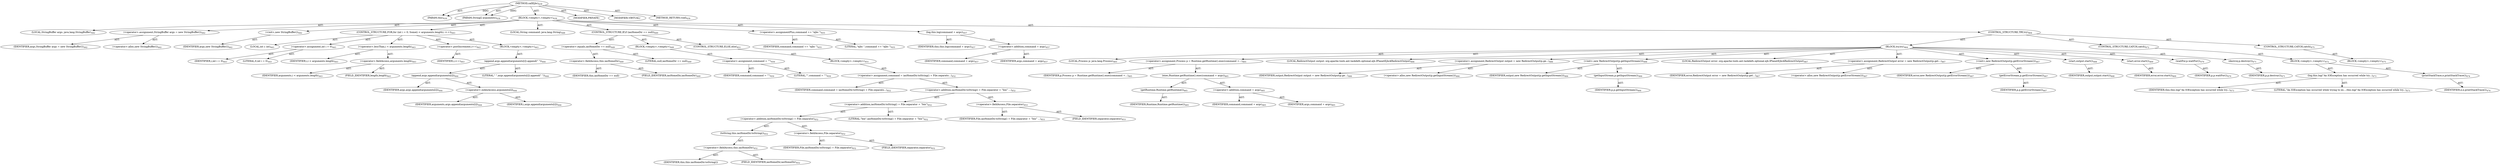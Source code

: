 digraph "callEjbc" {  
"111669149707" [label = <(METHOD,callEjbc)<SUB>439</SUB>> ]
"115964116996" [label = <(PARAM,this)<SUB>439</SUB>> ]
"115964117042" [label = <(PARAM,String[] arguments)<SUB>439</SUB>> ]
"25769803812" [label = <(BLOCK,&lt;empty&gt;,&lt;empty&gt;)<SUB>439</SUB>> ]
"94489280535" [label = <(LOCAL,StringBuffer args: java.lang.StringBuffer)<SUB>442</SUB>> ]
"30064771304" [label = <(&lt;operator&gt;.assignment,StringBuffer args = new StringBuffer())<SUB>442</SUB>> ]
"68719476953" [label = <(IDENTIFIER,args,StringBuffer args = new StringBuffer())<SUB>442</SUB>> ]
"30064771305" [label = <(&lt;operator&gt;.alloc,new StringBuffer())<SUB>442</SUB>> ]
"30064771306" [label = <(&lt;init&gt;,new StringBuffer())<SUB>442</SUB>> ]
"68719476954" [label = <(IDENTIFIER,args,new StringBuffer())<SUB>442</SUB>> ]
"47244640281" [label = <(CONTROL_STRUCTURE,FOR,for (int i = 0; Some(i &lt; arguments.length); i++))<SUB>443</SUB>> ]
"94489280536" [label = <(LOCAL,int i: int)<SUB>443</SUB>> ]
"30064771307" [label = <(&lt;operator&gt;.assignment,int i = 0)<SUB>443</SUB>> ]
"68719476955" [label = <(IDENTIFIER,i,int i = 0)<SUB>443</SUB>> ]
"90194313277" [label = <(LITERAL,0,int i = 0)<SUB>443</SUB>> ]
"30064771308" [label = <(&lt;operator&gt;.lessThan,i &lt; arguments.length)<SUB>443</SUB>> ]
"68719476956" [label = <(IDENTIFIER,i,i &lt; arguments.length)<SUB>443</SUB>> ]
"30064771309" [label = <(&lt;operator&gt;.fieldAccess,arguments.length)<SUB>443</SUB>> ]
"68719476957" [label = <(IDENTIFIER,arguments,i &lt; arguments.length)<SUB>443</SUB>> ]
"55834574902" [label = <(FIELD_IDENTIFIER,length,length)<SUB>443</SUB>> ]
"30064771310" [label = <(&lt;operator&gt;.postIncrement,i++)<SUB>443</SUB>> ]
"68719476958" [label = <(IDENTIFIER,i,i++)<SUB>443</SUB>> ]
"25769803813" [label = <(BLOCK,&lt;empty&gt;,&lt;empty&gt;)<SUB>443</SUB>> ]
"30064771311" [label = <(append,args.append(arguments[i]).append(&quot; &quot;))<SUB>444</SUB>> ]
"30064771312" [label = <(append,args.append(arguments[i]))<SUB>444</SUB>> ]
"68719476959" [label = <(IDENTIFIER,args,args.append(arguments[i]))<SUB>444</SUB>> ]
"30064771313" [label = <(&lt;operator&gt;.indexAccess,arguments[i])<SUB>444</SUB>> ]
"68719476960" [label = <(IDENTIFIER,arguments,args.append(arguments[i]))<SUB>444</SUB>> ]
"68719476961" [label = <(IDENTIFIER,i,args.append(arguments[i]))<SUB>444</SUB>> ]
"90194313278" [label = <(LITERAL,&quot; &quot;,args.append(arguments[i]).append(&quot; &quot;))<SUB>444</SUB>> ]
"94489280537" [label = <(LOCAL,String command: java.lang.String)<SUB>448</SUB>> ]
"47244640282" [label = <(CONTROL_STRUCTURE,IF,if (iasHomeDir == null))<SUB>449</SUB>> ]
"30064771314" [label = <(&lt;operator&gt;.equals,iasHomeDir == null)<SUB>449</SUB>> ]
"30064771315" [label = <(&lt;operator&gt;.fieldAccess,this.iasHomeDir)<SUB>449</SUB>> ]
"68719476962" [label = <(IDENTIFIER,this,iasHomeDir == null)> ]
"55834574903" [label = <(FIELD_IDENTIFIER,iasHomeDir,iasHomeDir)<SUB>449</SUB>> ]
"90194313279" [label = <(LITERAL,null,iasHomeDir == null)<SUB>449</SUB>> ]
"25769803814" [label = <(BLOCK,&lt;empty&gt;,&lt;empty&gt;)<SUB>449</SUB>> ]
"30064771316" [label = <(&lt;operator&gt;.assignment,command = &quot;&quot;)<SUB>450</SUB>> ]
"68719476963" [label = <(IDENTIFIER,command,command = &quot;&quot;)<SUB>450</SUB>> ]
"90194313280" [label = <(LITERAL,&quot;&quot;,command = &quot;&quot;)<SUB>450</SUB>> ]
"47244640283" [label = <(CONTROL_STRUCTURE,ELSE,else)<SUB>451</SUB>> ]
"25769803815" [label = <(BLOCK,&lt;empty&gt;,&lt;empty&gt;)<SUB>451</SUB>> ]
"30064771317" [label = <(&lt;operator&gt;.assignment,command = iasHomeDir.toString() + File.separato...)<SUB>452</SUB>> ]
"68719476964" [label = <(IDENTIFIER,command,command = iasHomeDir.toString() + File.separato...)<SUB>452</SUB>> ]
"30064771318" [label = <(&lt;operator&gt;.addition,iasHomeDir.toString() + File.separator + &quot;bin&quot; ...)<SUB>452</SUB>> ]
"30064771319" [label = <(&lt;operator&gt;.addition,iasHomeDir.toString() + File.separator + &quot;bin&quot;)<SUB>452</SUB>> ]
"30064771320" [label = <(&lt;operator&gt;.addition,iasHomeDir.toString() + File.separator)<SUB>452</SUB>> ]
"30064771321" [label = <(toString,this.iasHomeDir.toString())<SUB>452</SUB>> ]
"30064771322" [label = <(&lt;operator&gt;.fieldAccess,this.iasHomeDir)<SUB>452</SUB>> ]
"68719476965" [label = <(IDENTIFIER,this,this.iasHomeDir.toString())> ]
"55834574904" [label = <(FIELD_IDENTIFIER,iasHomeDir,iasHomeDir)<SUB>452</SUB>> ]
"30064771323" [label = <(&lt;operator&gt;.fieldAccess,File.separator)<SUB>452</SUB>> ]
"68719476966" [label = <(IDENTIFIER,File,iasHomeDir.toString() + File.separator)<SUB>452</SUB>> ]
"55834574905" [label = <(FIELD_IDENTIFIER,separator,separator)<SUB>452</SUB>> ]
"90194313281" [label = <(LITERAL,&quot;bin&quot;,iasHomeDir.toString() + File.separator + &quot;bin&quot;)<SUB>452</SUB>> ]
"30064771324" [label = <(&lt;operator&gt;.fieldAccess,File.separator)<SUB>453</SUB>> ]
"68719476967" [label = <(IDENTIFIER,File,iasHomeDir.toString() + File.separator + &quot;bin&quot; ...)<SUB>453</SUB>> ]
"55834574906" [label = <(FIELD_IDENTIFIER,separator,separator)<SUB>453</SUB>> ]
"30064771325" [label = <(&lt;operator&gt;.assignmentPlus,command += &quot;ejbc &quot;)<SUB>455</SUB>> ]
"68719476968" [label = <(IDENTIFIER,command,command += &quot;ejbc &quot;)<SUB>455</SUB>> ]
"90194313282" [label = <(LITERAL,&quot;ejbc &quot;,command += &quot;ejbc &quot;)<SUB>455</SUB>> ]
"30064771326" [label = <(log,this.log(command + args))<SUB>457</SUB>> ]
"68719476747" [label = <(IDENTIFIER,this,this.log(command + args))<SUB>457</SUB>> ]
"30064771327" [label = <(&lt;operator&gt;.addition,command + args)<SUB>457</SUB>> ]
"68719476969" [label = <(IDENTIFIER,command,command + args)<SUB>457</SUB>> ]
"68719476970" [label = <(IDENTIFIER,args,command + args)<SUB>457</SUB>> ]
"47244640284" [label = <(CONTROL_STRUCTURE,TRY,try)<SUB>464</SUB>> ]
"25769803816" [label = <(BLOCK,try,try)<SUB>464</SUB>> ]
"94489280538" [label = <(LOCAL,Process p: java.lang.Process)<SUB>465</SUB>> ]
"30064771328" [label = <(&lt;operator&gt;.assignment,Process p = Runtime.getRuntime().exec(command +...)<SUB>465</SUB>> ]
"68719476971" [label = <(IDENTIFIER,p,Process p = Runtime.getRuntime().exec(command +...)<SUB>465</SUB>> ]
"30064771329" [label = <(exec,Runtime.getRuntime().exec(command + args))<SUB>465</SUB>> ]
"30064771330" [label = <(getRuntime,Runtime.getRuntime())<SUB>465</SUB>> ]
"68719476972" [label = <(IDENTIFIER,Runtime,Runtime.getRuntime())<SUB>465</SUB>> ]
"30064771331" [label = <(&lt;operator&gt;.addition,command + args)<SUB>465</SUB>> ]
"68719476973" [label = <(IDENTIFIER,command,command + args)<SUB>465</SUB>> ]
"68719476974" [label = <(IDENTIFIER,args,command + args)<SUB>465</SUB>> ]
"94489280539" [label = <(LOCAL,RedirectOutput output: org.apache.tools.ant.taskdefs.optional.ejb.IPlanetEjbc$RedirectOutput)<SUB>466</SUB>> ]
"30064771332" [label = <(&lt;operator&gt;.assignment,RedirectOutput output = new RedirectOutput(p.ge...)<SUB>466</SUB>> ]
"68719476975" [label = <(IDENTIFIER,output,RedirectOutput output = new RedirectOutput(p.ge...)<SUB>466</SUB>> ]
"30064771333" [label = <(&lt;operator&gt;.alloc,new RedirectOutput(p.getInputStream()))<SUB>466</SUB>> ]
"30064771334" [label = <(&lt;init&gt;,new RedirectOutput(p.getInputStream()))<SUB>466</SUB>> ]
"68719476976" [label = <(IDENTIFIER,output,new RedirectOutput(p.getInputStream()))<SUB>466</SUB>> ]
"30064771335" [label = <(getInputStream,p.getInputStream())<SUB>466</SUB>> ]
"68719476977" [label = <(IDENTIFIER,p,p.getInputStream())<SUB>466</SUB>> ]
"94489280540" [label = <(LOCAL,RedirectOutput error: org.apache.tools.ant.taskdefs.optional.ejb.IPlanetEjbc$RedirectOutput)<SUB>467</SUB>> ]
"30064771336" [label = <(&lt;operator&gt;.assignment,RedirectOutput error = new RedirectOutput(p.get...)<SUB>467</SUB>> ]
"68719476978" [label = <(IDENTIFIER,error,RedirectOutput error = new RedirectOutput(p.get...)<SUB>467</SUB>> ]
"30064771337" [label = <(&lt;operator&gt;.alloc,new RedirectOutput(p.getErrorStream()))<SUB>467</SUB>> ]
"30064771338" [label = <(&lt;init&gt;,new RedirectOutput(p.getErrorStream()))<SUB>467</SUB>> ]
"68719476979" [label = <(IDENTIFIER,error,new RedirectOutput(p.getErrorStream()))<SUB>467</SUB>> ]
"30064771339" [label = <(getErrorStream,p.getErrorStream())<SUB>467</SUB>> ]
"68719476980" [label = <(IDENTIFIER,p,p.getErrorStream())<SUB>467</SUB>> ]
"30064771340" [label = <(start,output.start())<SUB>468</SUB>> ]
"68719476981" [label = <(IDENTIFIER,output,output.start())<SUB>468</SUB>> ]
"30064771341" [label = <(start,error.start())<SUB>469</SUB>> ]
"68719476982" [label = <(IDENTIFIER,error,error.start())<SUB>469</SUB>> ]
"30064771342" [label = <(waitFor,p.waitFor())<SUB>470</SUB>> ]
"68719476983" [label = <(IDENTIFIER,p,p.waitFor())<SUB>470</SUB>> ]
"30064771343" [label = <(destroy,p.destroy())<SUB>471</SUB>> ]
"68719476984" [label = <(IDENTIFIER,p,p.destroy())<SUB>471</SUB>> ]
"47244640285" [label = <(CONTROL_STRUCTURE,CATCH,catch)<SUB>472</SUB>> ]
"25769803817" [label = <(BLOCK,&lt;empty&gt;,&lt;empty&gt;)<SUB>472</SUB>> ]
"30064771344" [label = <(log,this.log(&quot;An IOException has occurred while try...)<SUB>473</SUB>> ]
"68719476748" [label = <(IDENTIFIER,this,this.log(&quot;An IOException has occurred while try...)<SUB>473</SUB>> ]
"90194313283" [label = <(LITERAL,&quot;An IOException has occurred while trying to ex...,this.log(&quot;An IOException has occurred while try...)<SUB>473</SUB>> ]
"30064771345" [label = <(printStackTrace,e.printStackTrace())<SUB>474</SUB>> ]
"68719476985" [label = <(IDENTIFIER,e,e.printStackTrace())<SUB>474</SUB>> ]
"47244640286" [label = <(CONTROL_STRUCTURE,CATCH,catch)<SUB>475</SUB>> ]
"25769803818" [label = <(BLOCK,&lt;empty&gt;,&lt;empty&gt;)<SUB>475</SUB>> ]
"133143986216" [label = <(MODIFIER,PRIVATE)> ]
"133143986217" [label = <(MODIFIER,VIRTUAL)> ]
"128849018891" [label = <(METHOD_RETURN,void)<SUB>439</SUB>> ]
  "111669149707" -> "115964116996"  [ label = "AST: "] 
  "111669149707" -> "115964117042"  [ label = "AST: "] 
  "111669149707" -> "25769803812"  [ label = "AST: "] 
  "111669149707" -> "133143986216"  [ label = "AST: "] 
  "111669149707" -> "133143986217"  [ label = "AST: "] 
  "111669149707" -> "128849018891"  [ label = "AST: "] 
  "25769803812" -> "94489280535"  [ label = "AST: "] 
  "25769803812" -> "30064771304"  [ label = "AST: "] 
  "25769803812" -> "30064771306"  [ label = "AST: "] 
  "25769803812" -> "47244640281"  [ label = "AST: "] 
  "25769803812" -> "94489280537"  [ label = "AST: "] 
  "25769803812" -> "47244640282"  [ label = "AST: "] 
  "25769803812" -> "30064771325"  [ label = "AST: "] 
  "25769803812" -> "30064771326"  [ label = "AST: "] 
  "25769803812" -> "47244640284"  [ label = "AST: "] 
  "30064771304" -> "68719476953"  [ label = "AST: "] 
  "30064771304" -> "30064771305"  [ label = "AST: "] 
  "30064771306" -> "68719476954"  [ label = "AST: "] 
  "47244640281" -> "94489280536"  [ label = "AST: "] 
  "47244640281" -> "30064771307"  [ label = "AST: "] 
  "47244640281" -> "30064771308"  [ label = "AST: "] 
  "47244640281" -> "30064771310"  [ label = "AST: "] 
  "47244640281" -> "25769803813"  [ label = "AST: "] 
  "30064771307" -> "68719476955"  [ label = "AST: "] 
  "30064771307" -> "90194313277"  [ label = "AST: "] 
  "30064771308" -> "68719476956"  [ label = "AST: "] 
  "30064771308" -> "30064771309"  [ label = "AST: "] 
  "30064771309" -> "68719476957"  [ label = "AST: "] 
  "30064771309" -> "55834574902"  [ label = "AST: "] 
  "30064771310" -> "68719476958"  [ label = "AST: "] 
  "25769803813" -> "30064771311"  [ label = "AST: "] 
  "30064771311" -> "30064771312"  [ label = "AST: "] 
  "30064771311" -> "90194313278"  [ label = "AST: "] 
  "30064771312" -> "68719476959"  [ label = "AST: "] 
  "30064771312" -> "30064771313"  [ label = "AST: "] 
  "30064771313" -> "68719476960"  [ label = "AST: "] 
  "30064771313" -> "68719476961"  [ label = "AST: "] 
  "47244640282" -> "30064771314"  [ label = "AST: "] 
  "47244640282" -> "25769803814"  [ label = "AST: "] 
  "47244640282" -> "47244640283"  [ label = "AST: "] 
  "30064771314" -> "30064771315"  [ label = "AST: "] 
  "30064771314" -> "90194313279"  [ label = "AST: "] 
  "30064771315" -> "68719476962"  [ label = "AST: "] 
  "30064771315" -> "55834574903"  [ label = "AST: "] 
  "25769803814" -> "30064771316"  [ label = "AST: "] 
  "30064771316" -> "68719476963"  [ label = "AST: "] 
  "30064771316" -> "90194313280"  [ label = "AST: "] 
  "47244640283" -> "25769803815"  [ label = "AST: "] 
  "25769803815" -> "30064771317"  [ label = "AST: "] 
  "30064771317" -> "68719476964"  [ label = "AST: "] 
  "30064771317" -> "30064771318"  [ label = "AST: "] 
  "30064771318" -> "30064771319"  [ label = "AST: "] 
  "30064771318" -> "30064771324"  [ label = "AST: "] 
  "30064771319" -> "30064771320"  [ label = "AST: "] 
  "30064771319" -> "90194313281"  [ label = "AST: "] 
  "30064771320" -> "30064771321"  [ label = "AST: "] 
  "30064771320" -> "30064771323"  [ label = "AST: "] 
  "30064771321" -> "30064771322"  [ label = "AST: "] 
  "30064771322" -> "68719476965"  [ label = "AST: "] 
  "30064771322" -> "55834574904"  [ label = "AST: "] 
  "30064771323" -> "68719476966"  [ label = "AST: "] 
  "30064771323" -> "55834574905"  [ label = "AST: "] 
  "30064771324" -> "68719476967"  [ label = "AST: "] 
  "30064771324" -> "55834574906"  [ label = "AST: "] 
  "30064771325" -> "68719476968"  [ label = "AST: "] 
  "30064771325" -> "90194313282"  [ label = "AST: "] 
  "30064771326" -> "68719476747"  [ label = "AST: "] 
  "30064771326" -> "30064771327"  [ label = "AST: "] 
  "30064771327" -> "68719476969"  [ label = "AST: "] 
  "30064771327" -> "68719476970"  [ label = "AST: "] 
  "47244640284" -> "25769803816"  [ label = "AST: "] 
  "47244640284" -> "47244640285"  [ label = "AST: "] 
  "47244640284" -> "47244640286"  [ label = "AST: "] 
  "25769803816" -> "94489280538"  [ label = "AST: "] 
  "25769803816" -> "30064771328"  [ label = "AST: "] 
  "25769803816" -> "94489280539"  [ label = "AST: "] 
  "25769803816" -> "30064771332"  [ label = "AST: "] 
  "25769803816" -> "30064771334"  [ label = "AST: "] 
  "25769803816" -> "94489280540"  [ label = "AST: "] 
  "25769803816" -> "30064771336"  [ label = "AST: "] 
  "25769803816" -> "30064771338"  [ label = "AST: "] 
  "25769803816" -> "30064771340"  [ label = "AST: "] 
  "25769803816" -> "30064771341"  [ label = "AST: "] 
  "25769803816" -> "30064771342"  [ label = "AST: "] 
  "25769803816" -> "30064771343"  [ label = "AST: "] 
  "30064771328" -> "68719476971"  [ label = "AST: "] 
  "30064771328" -> "30064771329"  [ label = "AST: "] 
  "30064771329" -> "30064771330"  [ label = "AST: "] 
  "30064771329" -> "30064771331"  [ label = "AST: "] 
  "30064771330" -> "68719476972"  [ label = "AST: "] 
  "30064771331" -> "68719476973"  [ label = "AST: "] 
  "30064771331" -> "68719476974"  [ label = "AST: "] 
  "30064771332" -> "68719476975"  [ label = "AST: "] 
  "30064771332" -> "30064771333"  [ label = "AST: "] 
  "30064771334" -> "68719476976"  [ label = "AST: "] 
  "30064771334" -> "30064771335"  [ label = "AST: "] 
  "30064771335" -> "68719476977"  [ label = "AST: "] 
  "30064771336" -> "68719476978"  [ label = "AST: "] 
  "30064771336" -> "30064771337"  [ label = "AST: "] 
  "30064771338" -> "68719476979"  [ label = "AST: "] 
  "30064771338" -> "30064771339"  [ label = "AST: "] 
  "30064771339" -> "68719476980"  [ label = "AST: "] 
  "30064771340" -> "68719476981"  [ label = "AST: "] 
  "30064771341" -> "68719476982"  [ label = "AST: "] 
  "30064771342" -> "68719476983"  [ label = "AST: "] 
  "30064771343" -> "68719476984"  [ label = "AST: "] 
  "47244640285" -> "25769803817"  [ label = "AST: "] 
  "25769803817" -> "30064771344"  [ label = "AST: "] 
  "25769803817" -> "30064771345"  [ label = "AST: "] 
  "30064771344" -> "68719476748"  [ label = "AST: "] 
  "30064771344" -> "90194313283"  [ label = "AST: "] 
  "30064771345" -> "68719476985"  [ label = "AST: "] 
  "47244640286" -> "25769803818"  [ label = "AST: "] 
  "111669149707" -> "115964116996"  [ label = "DDG: "] 
  "111669149707" -> "115964117042"  [ label = "DDG: "] 
}
